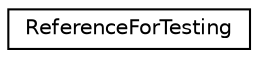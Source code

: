 digraph "Graphical Class Hierarchy"
{
  edge [fontname="Helvetica",fontsize="10",labelfontname="Helvetica",labelfontsize="10"];
  node [fontname="Helvetica",fontsize="10",shape=record];
  rankdir="LR";
  Node1 [label="ReferenceForTesting",height=0.2,width=0.4,color="black", fillcolor="white", style="filled",URL="$class_reference_for_testing.html"];
}
